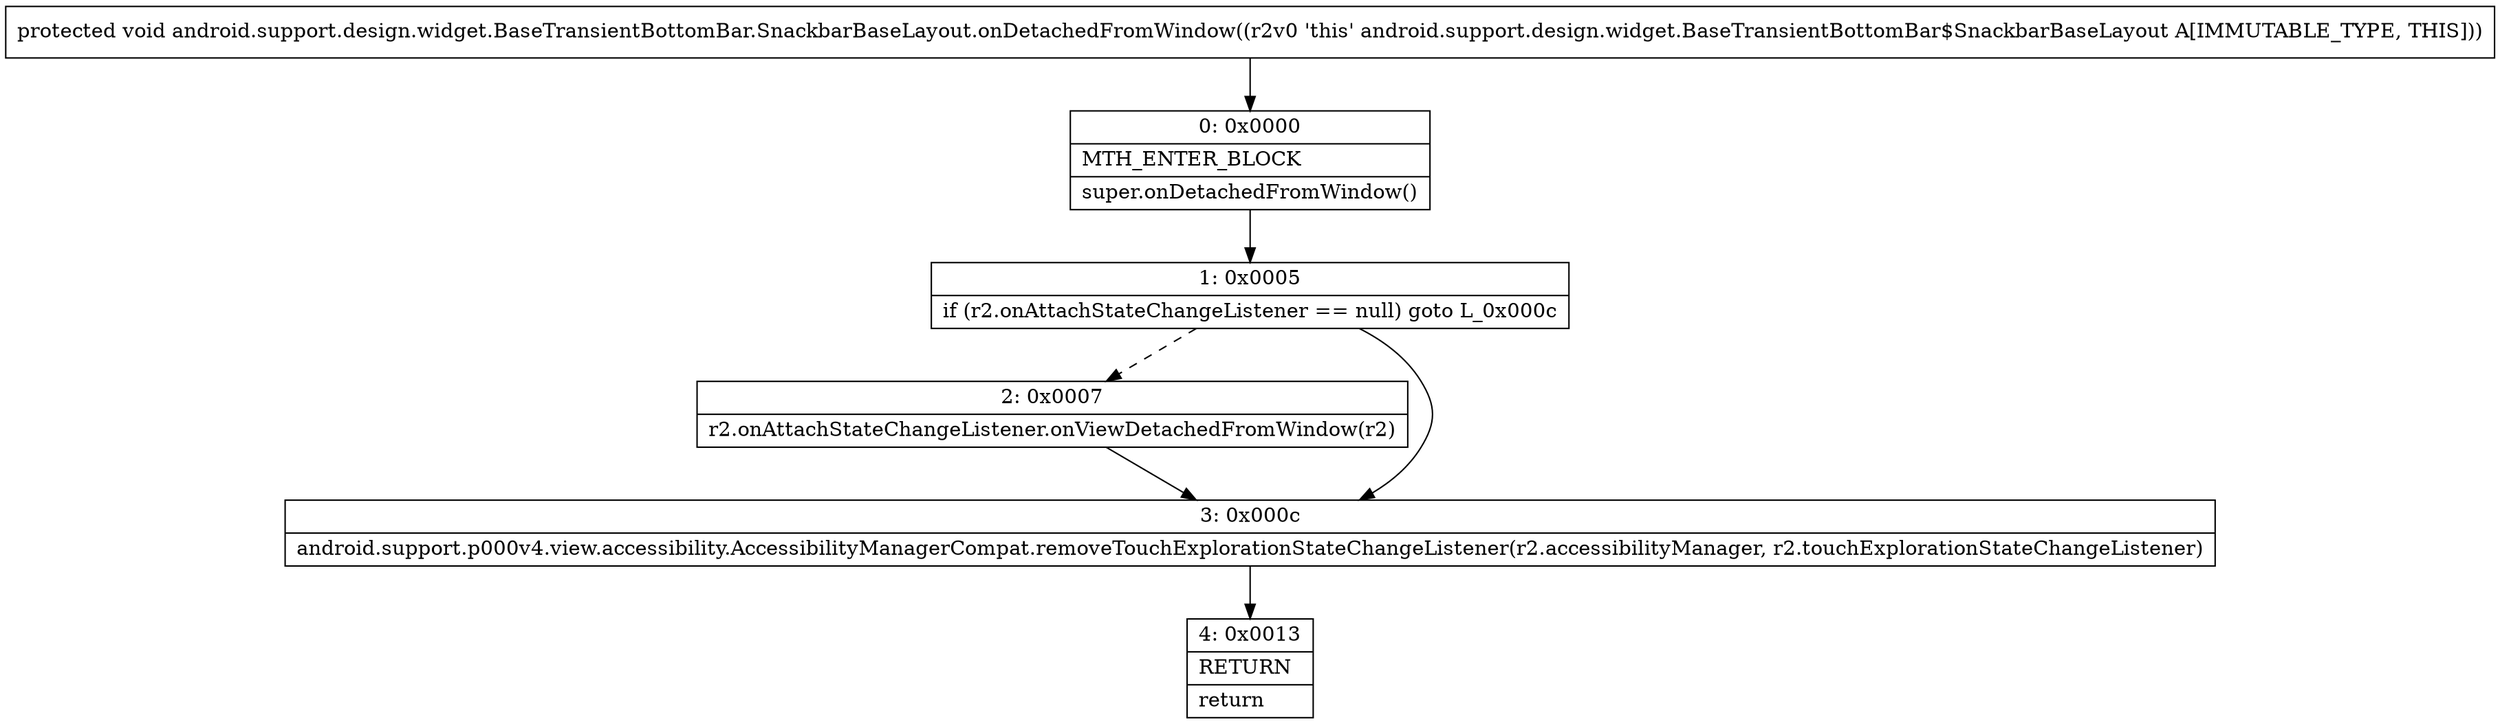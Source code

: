 digraph "CFG forandroid.support.design.widget.BaseTransientBottomBar.SnackbarBaseLayout.onDetachedFromWindow()V" {
Node_0 [shape=record,label="{0\:\ 0x0000|MTH_ENTER_BLOCK\l|super.onDetachedFromWindow()\l}"];
Node_1 [shape=record,label="{1\:\ 0x0005|if (r2.onAttachStateChangeListener == null) goto L_0x000c\l}"];
Node_2 [shape=record,label="{2\:\ 0x0007|r2.onAttachStateChangeListener.onViewDetachedFromWindow(r2)\l}"];
Node_3 [shape=record,label="{3\:\ 0x000c|android.support.p000v4.view.accessibility.AccessibilityManagerCompat.removeTouchExplorationStateChangeListener(r2.accessibilityManager, r2.touchExplorationStateChangeListener)\l}"];
Node_4 [shape=record,label="{4\:\ 0x0013|RETURN\l|return\l}"];
MethodNode[shape=record,label="{protected void android.support.design.widget.BaseTransientBottomBar.SnackbarBaseLayout.onDetachedFromWindow((r2v0 'this' android.support.design.widget.BaseTransientBottomBar$SnackbarBaseLayout A[IMMUTABLE_TYPE, THIS])) }"];
MethodNode -> Node_0;
Node_0 -> Node_1;
Node_1 -> Node_2[style=dashed];
Node_1 -> Node_3;
Node_2 -> Node_3;
Node_3 -> Node_4;
}

